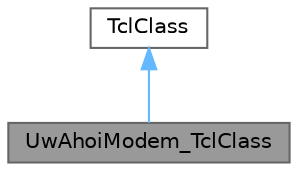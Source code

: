 digraph "UwAhoiModem_TclClass"
{
 // LATEX_PDF_SIZE
  bgcolor="transparent";
  edge [fontname=Helvetica,fontsize=10,labelfontname=Helvetica,labelfontsize=10];
  node [fontname=Helvetica,fontsize=10,shape=box,height=0.2,width=0.4];
  Node1 [id="Node000001",label="UwAhoiModem_TclClass",height=0.2,width=0.4,color="gray40", fillcolor="grey60", style="filled", fontcolor="black",tooltip="Class to create the Otcl shadow object for an object of the class UwAhoiModem."];
  Node2 -> Node1 [id="edge1_Node000001_Node000002",dir="back",color="steelblue1",style="solid",tooltip=" "];
  Node2 [id="Node000002",label="TclClass",height=0.2,width=0.4,color="gray40", fillcolor="white", style="filled",tooltip=" "];
}
